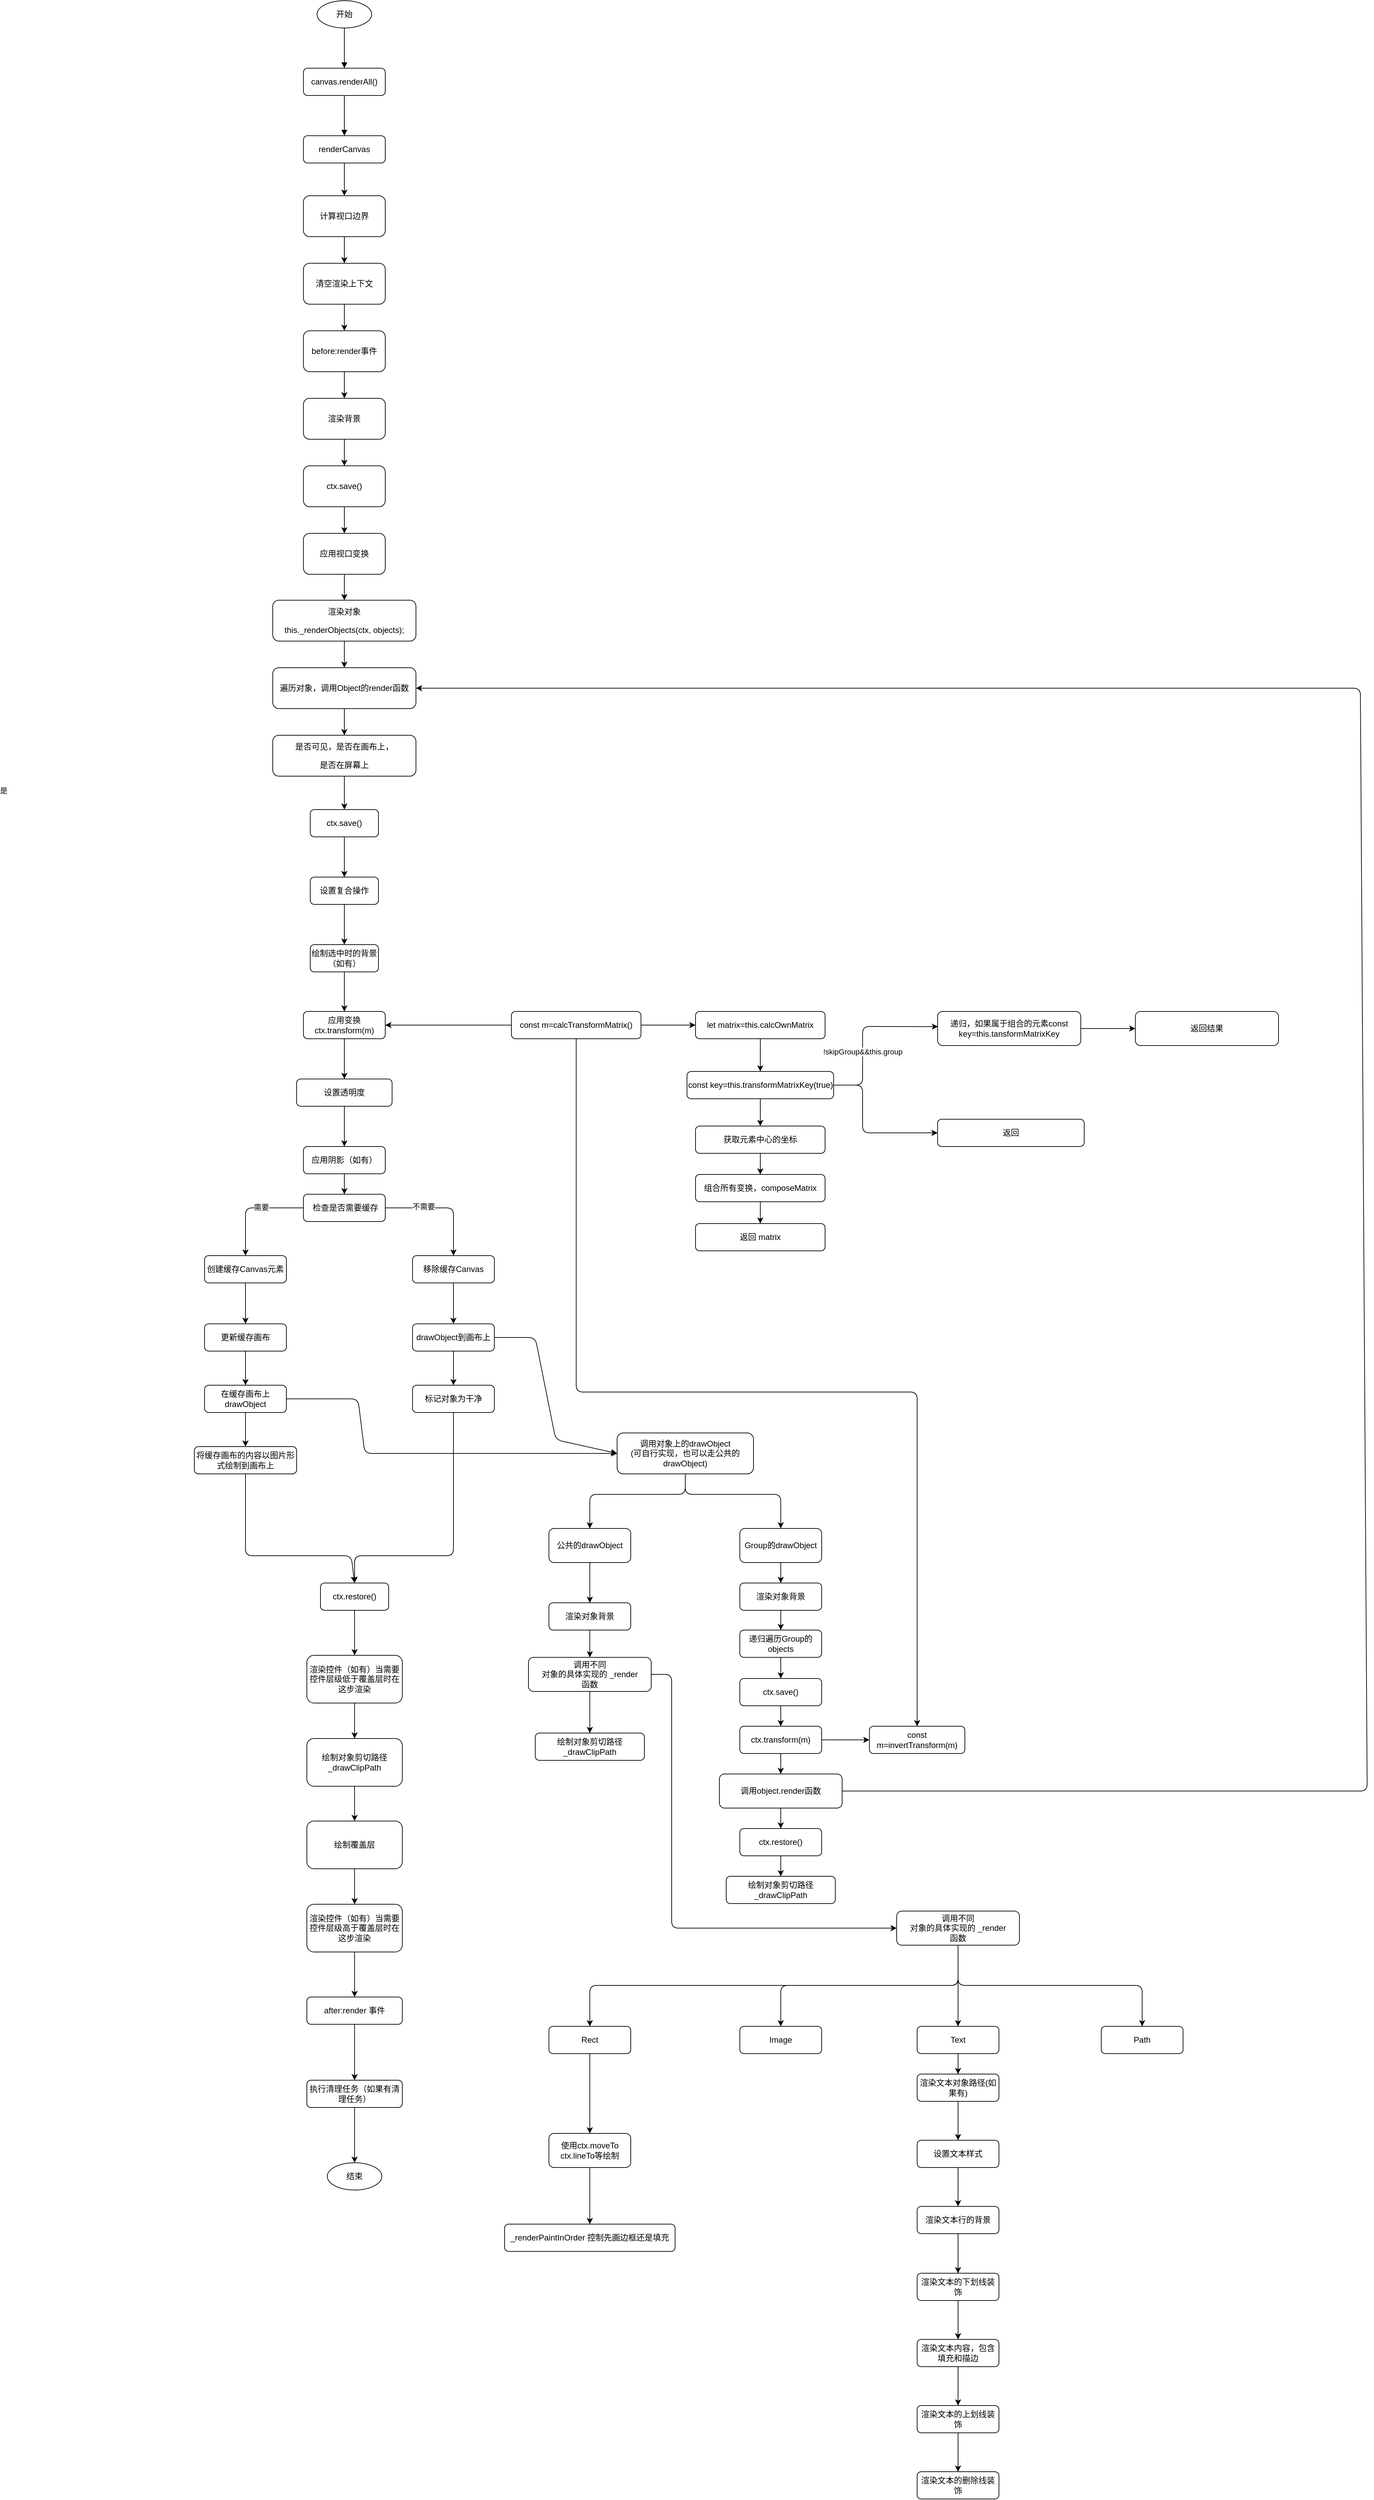 <mxfile>
    <diagram id="7SqG7G3d-dKjgQlgu6Sh" name="第 1 页">
        <mxGraphModel dx="6183" dy="3971" grid="1" gridSize="10" guides="1" tooltips="1" connect="1" arrows="1" fold="1" page="1" pageScale="1" pageWidth="1100" pageHeight="1700" math="0" shadow="0">
            <root>
                <mxCell id="0"/>
                <mxCell id="1" parent="0"/>
                <mxCell id="2" value="开始" style="ellipse;whiteSpace=wrap;html=1;" parent="1" vertex="1">
                    <mxGeometry x="520" y="-1640" width="80" height="40" as="geometry"/>
                </mxCell>
                <mxCell id="3" value="canvas.renderAll()" style="rounded=1;whiteSpace=wrap;html=1;" parent="1" vertex="1">
                    <mxGeometry x="500" y="-1541" width="120" height="40" as="geometry"/>
                </mxCell>
                <mxCell id="124" style="edgeStyle=none;html=1;exitX=0.5;exitY=1;exitDx=0;exitDy=0;" parent="1" source="5" target="6" edge="1">
                    <mxGeometry relative="1" as="geometry"/>
                </mxCell>
                <mxCell id="5" value="&lt;div style=&quot;line-height: 27px;&quot;&gt;renderCanvas&lt;/div&gt;" style="rounded=1;whiteSpace=wrap;html=1;" parent="1" vertex="1">
                    <mxGeometry x="500" y="-1442" width="120" height="40" as="geometry"/>
                </mxCell>
                <mxCell id="128" value="" style="edgeStyle=none;html=1;" parent="1" source="6" target="127" edge="1">
                    <mxGeometry relative="1" as="geometry"/>
                </mxCell>
                <mxCell id="6" value="&lt;div style=&quot;line-height: 27px;&quot;&gt;计算视口边界&lt;/div&gt;" style="whiteSpace=wrap;html=1;rounded=1;" parent="1" vertex="1">
                    <mxGeometry x="500" y="-1354" width="120" height="60" as="geometry"/>
                </mxCell>
                <mxCell id="62" style="edgeStyle=none;html=1;exitX=0.5;exitY=1;exitDx=0;exitDy=0;entryX=0.5;entryY=0;entryDx=0;entryDy=0;" parent="1" source="10" target="60" edge="1">
                    <mxGeometry relative="1" as="geometry"/>
                </mxCell>
                <mxCell id="10" value="ctx.save()" style="rounded=1;whiteSpace=wrap;html=1;" parent="1" vertex="1">
                    <mxGeometry x="510" y="-454" width="100" height="40" as="geometry"/>
                </mxCell>
                <mxCell id="65" style="edgeStyle=none;html=1;exitX=0.5;exitY=1;exitDx=0;exitDy=0;entryX=0.5;entryY=0;entryDx=0;entryDy=0;" parent="1" source="11" target="12" edge="1">
                    <mxGeometry relative="1" as="geometry"/>
                </mxCell>
                <mxCell id="11" value="应用变换 ctx.transform(m)" style="rounded=1;whiteSpace=wrap;html=1;" parent="1" vertex="1">
                    <mxGeometry x="500" y="-158" width="120" height="40" as="geometry"/>
                </mxCell>
                <mxCell id="66" style="edgeStyle=none;html=1;exitX=0.5;exitY=1;exitDx=0;exitDy=0;entryX=0.5;entryY=0;entryDx=0;entryDy=0;" parent="1" source="12" target="13" edge="1">
                    <mxGeometry relative="1" as="geometry"/>
                </mxCell>
                <mxCell id="12" value="设置透明度" style="rounded=1;whiteSpace=wrap;html=1;" parent="1" vertex="1">
                    <mxGeometry x="490" y="-59" width="140" height="40" as="geometry"/>
                </mxCell>
                <mxCell id="73" value="" style="edgeStyle=none;html=1;" parent="1" source="13" target="72" edge="1">
                    <mxGeometry relative="1" as="geometry"/>
                </mxCell>
                <mxCell id="13" value="应用阴影（如有）" style="rounded=1;whiteSpace=wrap;html=1;" parent="1" vertex="1">
                    <mxGeometry x="500" y="40" width="120" height="40" as="geometry"/>
                </mxCell>
                <mxCell id="122" value="" style="edgeStyle=none;html=1;" parent="1" source="28" target="121" edge="1">
                    <mxGeometry relative="1" as="geometry"/>
                </mxCell>
                <mxCell id="28" value="after:render 事件" style="rounded=1;whiteSpace=wrap;html=1;" parent="1" vertex="1">
                    <mxGeometry x="505" y="1287" width="140" height="40" as="geometry"/>
                </mxCell>
                <mxCell id="29" value="结束" style="ellipse;whiteSpace=wrap;html=1;" parent="1" vertex="1">
                    <mxGeometry x="535" y="1530" width="80" height="40" as="geometry"/>
                </mxCell>
                <mxCell id="30" style="edgeStyle=orthogonalEdgeStyle;endArrow=block;html=1;" parent="1" source="2" target="3" edge="1">
                    <mxGeometry relative="1" as="geometry"/>
                </mxCell>
                <mxCell id="31" style="edgeStyle=orthogonalEdgeStyle;endArrow=block;html=1;" parent="1" source="3" target="5" edge="1">
                    <mxGeometry relative="1" as="geometry">
                        <mxPoint x="560" y="-1000" as="targetPoint"/>
                    </mxGeometry>
                </mxCell>
                <mxCell id="63" style="edgeStyle=none;html=1;exitX=0.5;exitY=1;exitDx=0;exitDy=0;entryX=0.5;entryY=0;entryDx=0;entryDy=0;" parent="1" source="60" target="61" edge="1">
                    <mxGeometry relative="1" as="geometry"/>
                </mxCell>
                <mxCell id="60" value="设置复合操作" style="rounded=1;whiteSpace=wrap;html=1;" parent="1" vertex="1">
                    <mxGeometry x="510" y="-355" width="100" height="40" as="geometry"/>
                </mxCell>
                <mxCell id="64" style="edgeStyle=none;html=1;exitX=0.5;exitY=1;exitDx=0;exitDy=0;entryX=0.5;entryY=0;entryDx=0;entryDy=0;" parent="1" source="61" target="11" edge="1">
                    <mxGeometry relative="1" as="geometry"/>
                </mxCell>
                <mxCell id="61" value="绘制选中时的背景（如有）" style="rounded=1;whiteSpace=wrap;html=1;" parent="1" vertex="1">
                    <mxGeometry x="510" y="-256" width="100" height="40" as="geometry"/>
                </mxCell>
                <mxCell id="307" style="edgeStyle=none;html=1;exitX=0;exitY=0.5;exitDx=0;exitDy=0;entryX=0.5;entryY=0;entryDx=0;entryDy=0;" parent="1" source="72" target="76" edge="1">
                    <mxGeometry relative="1" as="geometry">
                        <Array as="points">
                            <mxPoint x="415" y="130"/>
                        </Array>
                    </mxGeometry>
                </mxCell>
                <mxCell id="308" value="需要" style="edgeLabel;html=1;align=center;verticalAlign=middle;resizable=0;points=[];" parent="307" vertex="1" connectable="0">
                    <mxGeometry x="-0.2" y="-1" relative="1" as="geometry">
                        <mxPoint as="offset"/>
                    </mxGeometry>
                </mxCell>
                <mxCell id="310" style="edgeStyle=none;html=1;exitX=1;exitY=0.5;exitDx=0;exitDy=0;entryX=0.5;entryY=0;entryDx=0;entryDy=0;" parent="1" source="72" target="90" edge="1">
                    <mxGeometry relative="1" as="geometry">
                        <Array as="points">
                            <mxPoint x="720" y="130"/>
                        </Array>
                    </mxGeometry>
                </mxCell>
                <mxCell id="311" value="不需要" style="edgeLabel;html=1;align=center;verticalAlign=middle;resizable=0;points=[];" parent="310" vertex="1" connectable="0">
                    <mxGeometry x="-0.343" y="2" relative="1" as="geometry">
                        <mxPoint as="offset"/>
                    </mxGeometry>
                </mxCell>
                <mxCell id="72" value="&amp;nbsp;检查是否需要缓存" style="rounded=1;whiteSpace=wrap;html=1;" parent="1" vertex="1">
                    <mxGeometry x="500" y="110" width="120" height="40" as="geometry"/>
                </mxCell>
                <mxCell id="94" value="" style="edgeStyle=none;html=1;" parent="1" source="76" target="93" edge="1">
                    <mxGeometry relative="1" as="geometry"/>
                </mxCell>
                <mxCell id="76" value="创建缓存Canvas元素" style="rounded=1;whiteSpace=wrap;html=1;" parent="1" vertex="1">
                    <mxGeometry x="355" y="200" width="120" height="40" as="geometry"/>
                </mxCell>
                <mxCell id="104" value="" style="edgeStyle=none;html=1;" parent="1" source="90" target="103" edge="1">
                    <mxGeometry relative="1" as="geometry"/>
                </mxCell>
                <mxCell id="90" value="移除缓存Canvas" style="rounded=1;whiteSpace=wrap;html=1;" parent="1" vertex="1">
                    <mxGeometry x="660" y="200" width="120" height="40" as="geometry"/>
                </mxCell>
                <mxCell id="96" value="" style="edgeStyle=none;html=1;" parent="1" source="93" target="95" edge="1">
                    <mxGeometry relative="1" as="geometry"/>
                </mxCell>
                <mxCell id="93" value="更新缓存画布" style="rounded=1;whiteSpace=wrap;html=1;" parent="1" vertex="1">
                    <mxGeometry x="355" y="300" width="120" height="40" as="geometry"/>
                </mxCell>
                <mxCell id="305" style="edgeStyle=none;html=1;exitX=0.5;exitY=1;exitDx=0;exitDy=0;" parent="1" source="95" target="97" edge="1">
                    <mxGeometry relative="1" as="geometry"/>
                </mxCell>
                <mxCell id="326" style="edgeStyle=none;html=1;exitX=1;exitY=0.5;exitDx=0;exitDy=0;entryX=0;entryY=0.5;entryDx=0;entryDy=0;" edge="1" parent="1" source="95" target="161">
                    <mxGeometry relative="1" as="geometry">
                        <Array as="points">
                            <mxPoint x="580" y="410"/>
                            <mxPoint x="590" y="490"/>
                        </Array>
                    </mxGeometry>
                </mxCell>
                <mxCell id="95" value="在缓存画布上drawObject" style="rounded=1;whiteSpace=wrap;html=1;" parent="1" vertex="1">
                    <mxGeometry x="355" y="390" width="120" height="40" as="geometry"/>
                </mxCell>
                <mxCell id="175" style="edgeStyle=none;html=1;exitX=0.5;exitY=1;exitDx=0;exitDy=0;entryX=0.5;entryY=0;entryDx=0;entryDy=0;" parent="1" source="97" target="105" edge="1">
                    <mxGeometry relative="1" as="geometry">
                        <Array as="points">
                            <mxPoint x="415" y="640"/>
                            <mxPoint x="570" y="640"/>
                        </Array>
                    </mxGeometry>
                </mxCell>
                <mxCell id="97" value="将缓存画布的内容以图片形式绘制到画布上" style="rounded=1;whiteSpace=wrap;html=1;" parent="1" vertex="1">
                    <mxGeometry x="340" y="480" width="150" height="40" as="geometry"/>
                </mxCell>
                <mxCell id="309" style="edgeStyle=none;html=1;exitX=0.5;exitY=1;exitDx=0;exitDy=0;" parent="1" source="103" target="159" edge="1">
                    <mxGeometry relative="1" as="geometry"/>
                </mxCell>
                <mxCell id="329" style="edgeStyle=none;html=1;exitX=1;exitY=0.5;exitDx=0;exitDy=0;entryX=0;entryY=0.5;entryDx=0;entryDy=0;" edge="1" parent="1" source="103" target="161">
                    <mxGeometry relative="1" as="geometry">
                        <Array as="points">
                            <mxPoint x="840" y="320"/>
                            <mxPoint x="870" y="470"/>
                        </Array>
                    </mxGeometry>
                </mxCell>
                <mxCell id="103" value="drawObject到画布上" style="rounded=1;whiteSpace=wrap;html=1;" parent="1" vertex="1">
                    <mxGeometry x="660" y="300" width="120" height="40" as="geometry"/>
                </mxCell>
                <mxCell id="110" style="edgeStyle=none;html=1;exitX=0.5;exitY=1;exitDx=0;exitDy=0;" parent="1" source="105" target="109" edge="1">
                    <mxGeometry relative="1" as="geometry"/>
                </mxCell>
                <mxCell id="105" value="ctx.restore()" style="rounded=1;whiteSpace=wrap;html=1;" parent="1" vertex="1">
                    <mxGeometry x="525" y="680" width="100" height="40" as="geometry"/>
                </mxCell>
                <mxCell id="112" value="" style="edgeStyle=none;html=1;" parent="1" source="109" target="111" edge="1">
                    <mxGeometry relative="1" as="geometry"/>
                </mxCell>
                <mxCell id="109" value="渲染控件（如有）当需要控件层级低于覆盖层时在这步渲染" style="rounded=1;whiteSpace=wrap;html=1;" parent="1" vertex="1">
                    <mxGeometry x="505" y="786" width="140" height="70" as="geometry"/>
                </mxCell>
                <mxCell id="117" value="" style="edgeStyle=none;html=1;" parent="1" source="111" target="116" edge="1">
                    <mxGeometry relative="1" as="geometry"/>
                </mxCell>
                <mxCell id="111" value="&lt;span style=&quot;color: rgb(0, 0, 0);&quot;&gt;绘制对象剪切路径_drawClipPath&lt;/span&gt;" style="rounded=1;whiteSpace=wrap;html=1;" parent="1" vertex="1">
                    <mxGeometry x="505" y="908" width="140" height="70" as="geometry"/>
                </mxCell>
                <mxCell id="119" value="" style="edgeStyle=none;html=1;" parent="1" source="116" target="118" edge="1">
                    <mxGeometry relative="1" as="geometry"/>
                </mxCell>
                <mxCell id="116" value="绘制覆盖层" style="rounded=1;whiteSpace=wrap;html=1;" parent="1" vertex="1">
                    <mxGeometry x="505" y="1029" width="140" height="70" as="geometry"/>
                </mxCell>
                <mxCell id="158" style="edgeStyle=none;html=1;exitX=0.5;exitY=1;exitDx=0;exitDy=0;entryX=0.5;entryY=0;entryDx=0;entryDy=0;" parent="1" source="118" target="28" edge="1">
                    <mxGeometry relative="1" as="geometry"/>
                </mxCell>
                <mxCell id="118" value="&lt;span style=&quot;color: rgb(0, 0, 0);&quot;&gt;渲染控件（如有）当需要控件层级高于覆盖层时在这步渲染&lt;/span&gt;" style="rounded=1;whiteSpace=wrap;html=1;" parent="1" vertex="1">
                    <mxGeometry x="505" y="1151" width="140" height="70" as="geometry"/>
                </mxCell>
                <mxCell id="123" style="edgeStyle=none;html=1;exitX=0.5;exitY=1;exitDx=0;exitDy=0;entryX=0.5;entryY=0;entryDx=0;entryDy=0;" parent="1" source="121" target="29" edge="1">
                    <mxGeometry relative="1" as="geometry"/>
                </mxCell>
                <mxCell id="121" value="执行清理任务（如果有清理任务）" style="rounded=1;whiteSpace=wrap;html=1;" parent="1" vertex="1">
                    <mxGeometry x="505" y="1409" width="140" height="40" as="geometry"/>
                </mxCell>
                <mxCell id="130" value="" style="edgeStyle=none;html=1;" parent="1" source="127" target="129" edge="1">
                    <mxGeometry relative="1" as="geometry"/>
                </mxCell>
                <mxCell id="127" value="&lt;div style=&quot;line-height: 27px;&quot;&gt;&lt;div style=&quot;line-height: 27px;&quot;&gt;清空渲染上下文&lt;/div&gt;&lt;/div&gt;" style="whiteSpace=wrap;html=1;rounded=1;" parent="1" vertex="1">
                    <mxGeometry x="500" y="-1255" width="120" height="60" as="geometry"/>
                </mxCell>
                <mxCell id="132" value="" style="edgeStyle=none;html=1;" parent="1" source="129" target="131" edge="1">
                    <mxGeometry relative="1" as="geometry"/>
                </mxCell>
                <mxCell id="129" value="&lt;div style=&quot;line-height: 27px;&quot;&gt;&lt;div style=&quot;line-height: 27px;&quot;&gt;&lt;div style=&quot;line-height: 27px;&quot;&gt;before:render事件&lt;/div&gt;&lt;/div&gt;&lt;/div&gt;" style="whiteSpace=wrap;html=1;rounded=1;" parent="1" vertex="1">
                    <mxGeometry x="500" y="-1156" width="120" height="60" as="geometry"/>
                </mxCell>
                <mxCell id="134" value="" style="edgeStyle=none;html=1;" parent="1" source="131" target="133" edge="1">
                    <mxGeometry relative="1" as="geometry"/>
                </mxCell>
                <mxCell id="131" value="&lt;div style=&quot;line-height: 27px;&quot;&gt;&lt;div style=&quot;line-height: 27px;&quot;&gt;&lt;div style=&quot;line-height: 27px;&quot;&gt;渲染背景&lt;/div&gt;&lt;/div&gt;&lt;/div&gt;" style="whiteSpace=wrap;html=1;rounded=1;" parent="1" vertex="1">
                    <mxGeometry x="500" y="-1057" width="120" height="60" as="geometry"/>
                </mxCell>
                <mxCell id="149" value="" style="edgeStyle=none;html=1;" parent="1" source="133" target="148" edge="1">
                    <mxGeometry relative="1" as="geometry"/>
                </mxCell>
                <mxCell id="133" value="&lt;div style=&quot;line-height: 27px;&quot;&gt;&lt;div style=&quot;line-height: 27px;&quot;&gt;&lt;div style=&quot;line-height: 27px;&quot;&gt;ctx.save()&lt;/div&gt;&lt;/div&gt;&lt;/div&gt;" style="whiteSpace=wrap;html=1;rounded=1;" parent="1" vertex="1">
                    <mxGeometry x="500" y="-958" width="120" height="60" as="geometry"/>
                </mxCell>
                <mxCell id="151" value="" style="edgeStyle=none;html=1;" parent="1" source="148" target="150" edge="1">
                    <mxGeometry relative="1" as="geometry"/>
                </mxCell>
                <mxCell id="148" value="&lt;div style=&quot;line-height: 27px;&quot;&gt;&lt;div style=&quot;line-height: 27px;&quot;&gt;&lt;div style=&quot;line-height: 27px;&quot;&gt;&lt;div style=&quot;line-height: 27px;&quot;&gt;应用视口变换&lt;/div&gt;&lt;/div&gt;&lt;/div&gt;&lt;/div&gt;" style="whiteSpace=wrap;html=1;rounded=1;" parent="1" vertex="1">
                    <mxGeometry x="500" y="-859" width="120" height="60" as="geometry"/>
                </mxCell>
                <mxCell id="153" value="" style="edgeStyle=none;html=1;" parent="1" source="150" target="152" edge="1">
                    <mxGeometry relative="1" as="geometry"/>
                </mxCell>
                <mxCell id="150" value="&lt;div style=&quot;line-height: 27px;&quot;&gt;&lt;div style=&quot;line-height: 27px;&quot;&gt;&lt;div style=&quot;line-height: 27px;&quot;&gt;&lt;div style=&quot;line-height: 27px;&quot;&gt;&lt;div style=&quot;line-height: 27px;&quot;&gt;渲染对象&lt;br&gt;this._renderObjects(ctx, objects);&lt;/div&gt;&lt;/div&gt;&lt;/div&gt;&lt;/div&gt;&lt;/div&gt;" style="whiteSpace=wrap;html=1;rounded=1;" parent="1" vertex="1">
                    <mxGeometry x="455" y="-761" width="210" height="60" as="geometry"/>
                </mxCell>
                <mxCell id="155" value="" style="edgeStyle=none;html=1;" parent="1" source="152" target="154" edge="1">
                    <mxGeometry relative="1" as="geometry"/>
                </mxCell>
                <mxCell id="152" value="&lt;div style=&quot;line-height: 27px;&quot;&gt;&lt;div style=&quot;line-height: 27px;&quot;&gt;&lt;div style=&quot;line-height: 27px;&quot;&gt;&lt;div style=&quot;line-height: 27px;&quot;&gt;&lt;div style=&quot;line-height: 27px;&quot;&gt;遍历对象，调用Object的render函数&lt;/div&gt;&lt;/div&gt;&lt;/div&gt;&lt;/div&gt;&lt;/div&gt;" style="whiteSpace=wrap;html=1;rounded=1;" parent="1" vertex="1">
                    <mxGeometry x="455" y="-662" width="210" height="60" as="geometry"/>
                </mxCell>
                <mxCell id="156" style="edgeStyle=none;html=1;exitX=0.5;exitY=1;exitDx=0;exitDy=0;entryX=0.5;entryY=0;entryDx=0;entryDy=0;" parent="1" source="154" target="10" edge="1">
                    <mxGeometry relative="1" as="geometry">
                        <mxPoint x="560" y="-190" as="targetPoint"/>
                    </mxGeometry>
                </mxCell>
                <mxCell id="217" value="是" style="edgeLabel;html=1;align=center;verticalAlign=middle;resizable=0;points=[];" parent="156" vertex="1" connectable="0">
                    <mxGeometry x="-0.147" y="-500" relative="1" as="geometry">
                        <mxPoint as="offset"/>
                    </mxGeometry>
                </mxCell>
                <mxCell id="154" value="&lt;div style=&quot;line-height: 27px;&quot;&gt;&lt;div style=&quot;line-height: 27px;&quot;&gt;&lt;div style=&quot;line-height: 27px;&quot;&gt;&lt;div style=&quot;line-height: 27px;&quot;&gt;&lt;div style=&quot;line-height: 27px;&quot;&gt;是否可见，是否在画布上，&lt;/div&gt;&lt;div style=&quot;line-height: 27px;&quot;&gt;是否在屏幕上&lt;/div&gt;&lt;/div&gt;&lt;/div&gt;&lt;/div&gt;&lt;/div&gt;" style="whiteSpace=wrap;html=1;rounded=1;" parent="1" vertex="1">
                    <mxGeometry x="455" y="-563" width="210" height="60" as="geometry"/>
                </mxCell>
                <mxCell id="176" style="edgeStyle=none;html=1;exitX=0.5;exitY=1;exitDx=0;exitDy=0;entryX=0.5;entryY=0;entryDx=0;entryDy=0;" parent="1" source="159" target="105" edge="1">
                    <mxGeometry relative="1" as="geometry">
                        <Array as="points">
                            <mxPoint x="720" y="640"/>
                            <mxPoint x="575" y="640"/>
                        </Array>
                    </mxGeometry>
                </mxCell>
                <mxCell id="159" value="标记对象为干净" style="rounded=1;whiteSpace=wrap;html=1;" parent="1" vertex="1">
                    <mxGeometry x="660" y="390" width="120" height="40" as="geometry"/>
                </mxCell>
                <mxCell id="186" style="edgeStyle=none;html=1;exitX=0.5;exitY=1;exitDx=0;exitDy=0;entryX=0.5;entryY=0;entryDx=0;entryDy=0;" parent="1" source="161" target="185" edge="1">
                    <mxGeometry relative="1" as="geometry">
                        <Array as="points">
                            <mxPoint x="1060" y="550"/>
                            <mxPoint x="920" y="550"/>
                        </Array>
                    </mxGeometry>
                </mxCell>
                <mxCell id="187" style="edgeStyle=none;html=1;exitX=0.5;exitY=1;exitDx=0;exitDy=0;entryX=0.5;entryY=0;entryDx=0;entryDy=0;" parent="1" source="161" target="180" edge="1">
                    <mxGeometry relative="1" as="geometry">
                        <Array as="points">
                            <mxPoint x="1060" y="550"/>
                            <mxPoint x="1200" y="550"/>
                        </Array>
                    </mxGeometry>
                </mxCell>
                <mxCell id="161" value="&lt;span style=&quot;color: rgb(0, 0, 0);&quot;&gt;调用对象上的drawObject&lt;/span&gt;&lt;div&gt;&lt;span style=&quot;color: rgb(0, 0, 0);&quot;&gt;(可自行实现，也可以走公共的drawObject)&lt;/span&gt;&lt;/div&gt;" style="rounded=1;whiteSpace=wrap;html=1;" parent="1" vertex="1">
                    <mxGeometry x="960" y="460" width="200" height="60" as="geometry"/>
                </mxCell>
                <mxCell id="321" value="" style="edgeStyle=none;html=1;" parent="1" source="164" target="319" edge="1">
                    <mxGeometry relative="1" as="geometry"/>
                </mxCell>
                <mxCell id="164" value="&lt;span style=&quot;color: rgb(0, 0, 0);&quot;&gt;渲染对象背景&lt;/span&gt;" style="rounded=1;whiteSpace=wrap;html=1;" parent="1" vertex="1">
                    <mxGeometry x="860" y="709" width="120" height="40" as="geometry"/>
                </mxCell>
                <mxCell id="303" style="edgeStyle=none;html=1;exitX=0.5;exitY=1;exitDx=0;exitDy=0;entryX=0.5;entryY=0;entryDx=0;entryDy=0;" parent="1" source="166" target="178" edge="1">
                    <mxGeometry relative="1" as="geometry">
                        <Array as="points">
                            <mxPoint x="1460" y="1270"/>
                            <mxPoint x="920" y="1270"/>
                        </Array>
                    </mxGeometry>
                </mxCell>
                <mxCell id="312" style="edgeStyle=none;html=1;exitX=0.5;exitY=1;exitDx=0;exitDy=0;entryX=0.5;entryY=0;entryDx=0;entryDy=0;" parent="1" source="166" target="214" edge="1">
                    <mxGeometry relative="1" as="geometry">
                        <Array as="points">
                            <mxPoint x="1460" y="1270"/>
                            <mxPoint x="1200" y="1270"/>
                        </Array>
                    </mxGeometry>
                </mxCell>
                <mxCell id="313" style="edgeStyle=none;html=1;exitX=0.5;exitY=1;exitDx=0;exitDy=0;entryX=0.5;entryY=0;entryDx=0;entryDy=0;" parent="1" source="166" target="263" edge="1">
                    <mxGeometry relative="1" as="geometry"/>
                </mxCell>
                <mxCell id="314" style="edgeStyle=none;html=1;exitX=0.5;exitY=1;exitDx=0;exitDy=0;entryX=0.5;entryY=0;entryDx=0;entryDy=0;" parent="1" source="166" target="265" edge="1">
                    <mxGeometry relative="1" as="geometry">
                        <Array as="points">
                            <mxPoint x="1460" y="1270"/>
                            <mxPoint x="1730" y="1270"/>
                        </Array>
                    </mxGeometry>
                </mxCell>
                <mxCell id="166" value="&lt;span style=&quot;color: rgb(0, 0, 0);&quot;&gt;调用不同&lt;br&gt;对象的具体实现的 _render&lt;br&gt;函数&lt;/span&gt;" style="rounded=1;whiteSpace=wrap;html=1;" parent="1" vertex="1">
                    <mxGeometry x="1370" y="1161" width="180" height="50" as="geometry"/>
                </mxCell>
                <mxCell id="183" value="" style="edgeStyle=none;html=1;" parent="1" source="178" target="182" edge="1">
                    <mxGeometry relative="1" as="geometry"/>
                </mxCell>
                <mxCell id="178" value="Rect" style="rounded=1;whiteSpace=wrap;html=1;" parent="1" vertex="1">
                    <mxGeometry x="860" y="1330" width="120" height="40" as="geometry"/>
                </mxCell>
                <mxCell id="216" style="edgeStyle=none;html=1;exitX=0.5;exitY=1;exitDx=0;exitDy=0;entryX=0.5;entryY=0;entryDx=0;entryDy=0;" parent="1" source="180" target="191" edge="1">
                    <mxGeometry relative="1" as="geometry"/>
                </mxCell>
                <mxCell id="180" value="Group的drawObject" style="rounded=1;whiteSpace=wrap;html=1;" parent="1" vertex="1">
                    <mxGeometry x="1140" y="600" width="120" height="50" as="geometry"/>
                </mxCell>
                <mxCell id="212" value="" style="edgeStyle=none;html=1;" parent="1" source="182" target="211" edge="1">
                    <mxGeometry relative="1" as="geometry"/>
                </mxCell>
                <mxCell id="182" value="使用ctx.moveTo&lt;br&gt;ctx.lineTo等绘制" style="rounded=1;whiteSpace=wrap;html=1;" parent="1" vertex="1">
                    <mxGeometry x="860" y="1487" width="120" height="50" as="geometry"/>
                </mxCell>
                <mxCell id="188" style="edgeStyle=none;html=1;exitX=0.5;exitY=1;exitDx=0;exitDy=0;entryX=0.5;entryY=0;entryDx=0;entryDy=0;" parent="1" source="185" target="164" edge="1">
                    <mxGeometry relative="1" as="geometry"/>
                </mxCell>
                <mxCell id="185" value="公共的drawObject" style="rounded=1;whiteSpace=wrap;html=1;" parent="1" vertex="1">
                    <mxGeometry x="860" y="600" width="120" height="50" as="geometry"/>
                </mxCell>
                <mxCell id="193" value="" style="edgeStyle=none;html=1;" parent="1" source="191" target="192" edge="1">
                    <mxGeometry relative="1" as="geometry"/>
                </mxCell>
                <mxCell id="191" value="&lt;span style=&quot;color: rgb(0, 0, 0);&quot;&gt;渲染对象背景&lt;/span&gt;" style="rounded=1;whiteSpace=wrap;html=1;" parent="1" vertex="1">
                    <mxGeometry x="1140" y="680" width="120" height="40" as="geometry"/>
                </mxCell>
                <mxCell id="195" value="" style="edgeStyle=none;html=1;" parent="1" source="192" target="194" edge="1">
                    <mxGeometry relative="1" as="geometry"/>
                </mxCell>
                <mxCell id="192" value="递归遍历Group的objects" style="rounded=1;whiteSpace=wrap;html=1;" parent="1" vertex="1">
                    <mxGeometry x="1140" y="749" width="120" height="40" as="geometry"/>
                </mxCell>
                <mxCell id="201" style="edgeStyle=none;html=1;exitX=0.5;exitY=1;exitDx=0;exitDy=0;" parent="1" source="194" target="202" edge="1">
                    <mxGeometry relative="1" as="geometry">
                        <mxPoint x="1200" y="948" as="targetPoint"/>
                    </mxGeometry>
                </mxCell>
                <mxCell id="194" value="ctx.save()" style="rounded=1;whiteSpace=wrap;html=1;" parent="1" vertex="1">
                    <mxGeometry x="1140" y="820" width="120" height="40" as="geometry"/>
                </mxCell>
                <mxCell id="221" value="" style="edgeStyle=none;html=1;" parent="1" source="202" target="220" edge="1">
                    <mxGeometry relative="1" as="geometry"/>
                </mxCell>
                <mxCell id="286" style="edgeStyle=none;html=1;exitX=0.5;exitY=1;exitDx=0;exitDy=0;entryX=0.5;entryY=0;entryDx=0;entryDy=0;" parent="1" source="202" target="285" edge="1">
                    <mxGeometry relative="1" as="geometry"/>
                </mxCell>
                <mxCell id="202" value="ctx.tran&lt;span style=&quot;background-color: transparent;&quot;&gt;sform(m)&lt;/span&gt;" style="rounded=1;whiteSpace=wrap;html=1;" parent="1" vertex="1">
                    <mxGeometry x="1140" y="890" width="120" height="40" as="geometry"/>
                </mxCell>
                <mxCell id="211" value="&lt;div style=&quot;line-height: 27px;&quot;&gt;_renderPaintInOrder 控制先画边框还是填充&lt;/div&gt;" style="rounded=1;whiteSpace=wrap;html=1;" parent="1" vertex="1">
                    <mxGeometry x="795" y="1620" width="250" height="40" as="geometry"/>
                </mxCell>
                <mxCell id="214" value="Image" style="rounded=1;whiteSpace=wrap;html=1;" parent="1" vertex="1">
                    <mxGeometry x="1140" y="1330" width="120" height="40" as="geometry"/>
                </mxCell>
                <mxCell id="225" value="" style="edgeStyle=none;html=1;" parent="1" source="218" target="224" edge="1">
                    <mxGeometry relative="1" as="geometry"/>
                </mxCell>
                <mxCell id="243" style="edgeStyle=none;html=1;exitX=0;exitY=0.5;exitDx=0;exitDy=0;entryX=1;entryY=0.5;entryDx=0;entryDy=0;" parent="1" source="218" target="11" edge="1">
                    <mxGeometry relative="1" as="geometry"/>
                </mxCell>
                <mxCell id="244" style="edgeStyle=none;html=1;exitX=0.5;exitY=1;exitDx=0;exitDy=0;" parent="1" source="218" target="220" edge="1">
                    <mxGeometry relative="1" as="geometry">
                        <Array as="points">
                            <mxPoint x="900" y="400"/>
                            <mxPoint x="1400" y="400"/>
                        </Array>
                    </mxGeometry>
                </mxCell>
                <mxCell id="218" value="const m=calcTransformMatrix()" style="rounded=1;whiteSpace=wrap;html=1;" parent="1" vertex="1">
                    <mxGeometry x="805" y="-158" width="190" height="40" as="geometry"/>
                </mxCell>
                <mxCell id="220" value="const m=invertTransform(m)" style="rounded=1;whiteSpace=wrap;html=1;" parent="1" vertex="1">
                    <mxGeometry x="1330" y="890" width="140" height="40" as="geometry"/>
                </mxCell>
                <mxCell id="253" value="" style="edgeStyle=none;html=1;" parent="1" source="224" target="252" edge="1">
                    <mxGeometry relative="1" as="geometry"/>
                </mxCell>
                <mxCell id="224" value="let matrix=this.calcOwnMatrix" style="rounded=1;whiteSpace=wrap;html=1;" parent="1" vertex="1">
                    <mxGeometry x="1075" y="-158" width="190" height="40" as="geometry"/>
                </mxCell>
                <mxCell id="300" value="" style="edgeStyle=none;html=1;" parent="1" source="226" target="299" edge="1">
                    <mxGeometry relative="1" as="geometry"/>
                </mxCell>
                <mxCell id="226" value="递归，如果属于组合的元素const key=this.tansformMatrixKey" style="rounded=1;whiteSpace=wrap;html=1;" parent="1" vertex="1">
                    <mxGeometry x="1430" y="-158" width="210" height="50" as="geometry"/>
                </mxCell>
                <mxCell id="248" value="" style="edgeStyle=none;html=1;" parent="1" source="237" target="239" edge="1">
                    <mxGeometry relative="1" as="geometry"/>
                </mxCell>
                <mxCell id="237" value="获取元素中心的坐标" style="rounded=1;whiteSpace=wrap;html=1;" parent="1" vertex="1">
                    <mxGeometry x="1075" y="10" width="190" height="40" as="geometry"/>
                </mxCell>
                <mxCell id="249" value="" style="edgeStyle=none;html=1;" parent="1" source="239" target="241" edge="1">
                    <mxGeometry relative="1" as="geometry"/>
                </mxCell>
                <mxCell id="239" value="组合所有变换，composeMatrix" style="rounded=1;whiteSpace=wrap;html=1;" parent="1" vertex="1">
                    <mxGeometry x="1075" y="81" width="190" height="40" as="geometry"/>
                </mxCell>
                <mxCell id="241" value="返回 matrix" style="rounded=1;whiteSpace=wrap;html=1;" parent="1" vertex="1">
                    <mxGeometry x="1075" y="153" width="190" height="40" as="geometry"/>
                </mxCell>
                <mxCell id="255" style="edgeStyle=none;html=1;exitX=0.5;exitY=1;exitDx=0;exitDy=0;entryX=0.5;entryY=0;entryDx=0;entryDy=0;" parent="1" source="252" target="237" edge="1">
                    <mxGeometry relative="1" as="geometry"/>
                </mxCell>
                <mxCell id="259" style="edgeStyle=none;html=1;exitX=1;exitY=0.5;exitDx=0;exitDy=0;entryX=0;entryY=0.5;entryDx=0;entryDy=0;" parent="1" source="252" target="257" edge="1">
                    <mxGeometry relative="1" as="geometry">
                        <Array as="points">
                            <mxPoint x="1320" y="-50"/>
                            <mxPoint x="1320" y="20"/>
                        </Array>
                    </mxGeometry>
                </mxCell>
                <mxCell id="252" value="const key=this.transformMatrixKey(true)" style="rounded=1;whiteSpace=wrap;html=1;" parent="1" vertex="1">
                    <mxGeometry x="1062.5" y="-70" width="215" height="40" as="geometry"/>
                </mxCell>
                <mxCell id="257" value="返回" style="rounded=1;whiteSpace=wrap;html=1;" parent="1" vertex="1">
                    <mxGeometry x="1430" width="215" height="40" as="geometry"/>
                </mxCell>
                <mxCell id="261" style="edgeStyle=none;html=1;exitX=1;exitY=0.5;exitDx=0;exitDy=0;entryX=0.003;entryY=0.444;entryDx=0;entryDy=0;entryPerimeter=0;" parent="1" source="252" target="226" edge="1">
                    <mxGeometry relative="1" as="geometry">
                        <Array as="points">
                            <mxPoint x="1320" y="-50"/>
                            <mxPoint x="1320" y="-136"/>
                        </Array>
                    </mxGeometry>
                </mxCell>
                <mxCell id="262" value="!skipGroup&amp;amp;&amp;amp;this.group" style="edgeLabel;html=1;align=center;verticalAlign=middle;resizable=0;points=[];" parent="261" vertex="1" connectable="0">
                    <mxGeometry x="-0.234" relative="1" as="geometry">
                        <mxPoint as="offset"/>
                    </mxGeometry>
                </mxCell>
                <mxCell id="268" value="" style="edgeStyle=none;html=1;" parent="1" source="263" target="267" edge="1">
                    <mxGeometry relative="1" as="geometry"/>
                </mxCell>
                <mxCell id="263" value="Text" style="rounded=1;whiteSpace=wrap;html=1;" parent="1" vertex="1">
                    <mxGeometry x="1400" y="1330" width="120" height="40" as="geometry"/>
                </mxCell>
                <mxCell id="265" value="Path" style="rounded=1;whiteSpace=wrap;html=1;" parent="1" vertex="1">
                    <mxGeometry x="1670" y="1330" width="120" height="40" as="geometry"/>
                </mxCell>
                <mxCell id="270" value="" style="edgeStyle=none;html=1;" parent="1" source="267" target="269" edge="1">
                    <mxGeometry relative="1" as="geometry"/>
                </mxCell>
                <mxCell id="267" value="渲染文本对象路径(如果有)" style="rounded=1;whiteSpace=wrap;html=1;" parent="1" vertex="1">
                    <mxGeometry x="1400" y="1400" width="120" height="40" as="geometry"/>
                </mxCell>
                <mxCell id="272" value="" style="edgeStyle=none;html=1;" parent="1" source="269" target="271" edge="1">
                    <mxGeometry relative="1" as="geometry"/>
                </mxCell>
                <mxCell id="269" value="设置文本样式" style="rounded=1;whiteSpace=wrap;html=1;" parent="1" vertex="1">
                    <mxGeometry x="1400" y="1497" width="120" height="40" as="geometry"/>
                </mxCell>
                <mxCell id="274" value="" style="edgeStyle=none;html=1;" parent="1" source="271" target="273" edge="1">
                    <mxGeometry relative="1" as="geometry"/>
                </mxCell>
                <mxCell id="271" value="渲染文本行的背景" style="rounded=1;whiteSpace=wrap;html=1;" parent="1" vertex="1">
                    <mxGeometry x="1400" y="1594" width="120" height="40" as="geometry"/>
                </mxCell>
                <mxCell id="276" value="" style="edgeStyle=none;html=1;" parent="1" source="273" target="275" edge="1">
                    <mxGeometry relative="1" as="geometry"/>
                </mxCell>
                <mxCell id="273" value="渲染文本的下划线装饰" style="rounded=1;whiteSpace=wrap;html=1;" parent="1" vertex="1">
                    <mxGeometry x="1400" y="1692" width="120" height="40" as="geometry"/>
                </mxCell>
                <mxCell id="278" value="" style="edgeStyle=none;html=1;" parent="1" source="275" target="277" edge="1">
                    <mxGeometry relative="1" as="geometry"/>
                </mxCell>
                <mxCell id="275" value="渲染文本内容，包含填充和描边" style="rounded=1;whiteSpace=wrap;html=1;" parent="1" vertex="1">
                    <mxGeometry x="1400" y="1789" width="120" height="40" as="geometry"/>
                </mxCell>
                <mxCell id="280" value="" style="edgeStyle=none;html=1;" parent="1" source="277" target="279" edge="1">
                    <mxGeometry relative="1" as="geometry"/>
                </mxCell>
                <mxCell id="277" value="渲染文本的上划线装饰" style="rounded=1;whiteSpace=wrap;html=1;" parent="1" vertex="1">
                    <mxGeometry x="1400" y="1886" width="120" height="40" as="geometry"/>
                </mxCell>
                <mxCell id="279" value="渲染文本的删除线装饰" style="rounded=1;whiteSpace=wrap;html=1;" parent="1" vertex="1">
                    <mxGeometry x="1400" y="1983" width="120" height="40" as="geometry"/>
                </mxCell>
                <mxCell id="289" style="edgeStyle=none;html=1;exitX=0.5;exitY=1;exitDx=0;exitDy=0;entryX=0.5;entryY=0;entryDx=0;entryDy=0;" parent="1" source="285" target="288" edge="1">
                    <mxGeometry relative="1" as="geometry"/>
                </mxCell>
                <mxCell id="324" style="edgeStyle=none;html=1;exitX=1;exitY=0.5;exitDx=0;exitDy=0;entryX=1;entryY=0.5;entryDx=0;entryDy=0;" edge="1" parent="1" source="285" target="152">
                    <mxGeometry relative="1" as="geometry">
                        <Array as="points">
                            <mxPoint x="2060" y="985"/>
                            <mxPoint x="2050" y="-632"/>
                        </Array>
                    </mxGeometry>
                </mxCell>
                <mxCell id="285" value="调用object.render函数" style="rounded=1;whiteSpace=wrap;html=1;" parent="1" vertex="1">
                    <mxGeometry x="1110" y="960" width="180" height="50" as="geometry"/>
                </mxCell>
                <mxCell id="291" style="edgeStyle=none;html=1;exitX=0.5;exitY=1;exitDx=0;exitDy=0;" parent="1" source="288" target="290" edge="1">
                    <mxGeometry relative="1" as="geometry"/>
                </mxCell>
                <mxCell id="288" value="ctx.restore()" style="rounded=1;whiteSpace=wrap;html=1;" parent="1" vertex="1">
                    <mxGeometry x="1140" y="1040" width="120" height="40" as="geometry"/>
                </mxCell>
                <mxCell id="290" value="绘制对象剪切路径_drawClipPath" style="rounded=1;whiteSpace=wrap;html=1;" parent="1" vertex="1">
                    <mxGeometry x="1120" y="1110" width="160" height="40" as="geometry"/>
                </mxCell>
                <mxCell id="299" value="返回结果" style="rounded=1;whiteSpace=wrap;html=1;" parent="1" vertex="1">
                    <mxGeometry x="1720" y="-158" width="210" height="50" as="geometry"/>
                </mxCell>
                <mxCell id="323" value="" style="edgeStyle=none;html=1;" parent="1" source="319" target="322" edge="1">
                    <mxGeometry relative="1" as="geometry"/>
                </mxCell>
                <mxCell id="325" style="edgeStyle=none;html=1;exitX=1;exitY=0.5;exitDx=0;exitDy=0;entryX=0;entryY=0.5;entryDx=0;entryDy=0;" edge="1" parent="1" source="319" target="166">
                    <mxGeometry relative="1" as="geometry">
                        <Array as="points">
                            <mxPoint x="1040" y="814"/>
                            <mxPoint x="1040" y="1186"/>
                        </Array>
                    </mxGeometry>
                </mxCell>
                <mxCell id="319" value="&lt;span style=&quot;color: rgb(0, 0, 0);&quot;&gt;调用不同&lt;br&gt;对象的具体实现的 _render&lt;br&gt;函数&lt;/span&gt;" style="rounded=1;whiteSpace=wrap;html=1;" parent="1" vertex="1">
                    <mxGeometry x="830" y="789" width="180" height="50" as="geometry"/>
                </mxCell>
                <mxCell id="322" value="绘制对象剪切路径_drawClipPath" style="rounded=1;whiteSpace=wrap;html=1;" parent="1" vertex="1">
                    <mxGeometry x="840" y="900" width="160" height="40" as="geometry"/>
                </mxCell>
            </root>
        </mxGraphModel>
    </diagram>
</mxfile>
